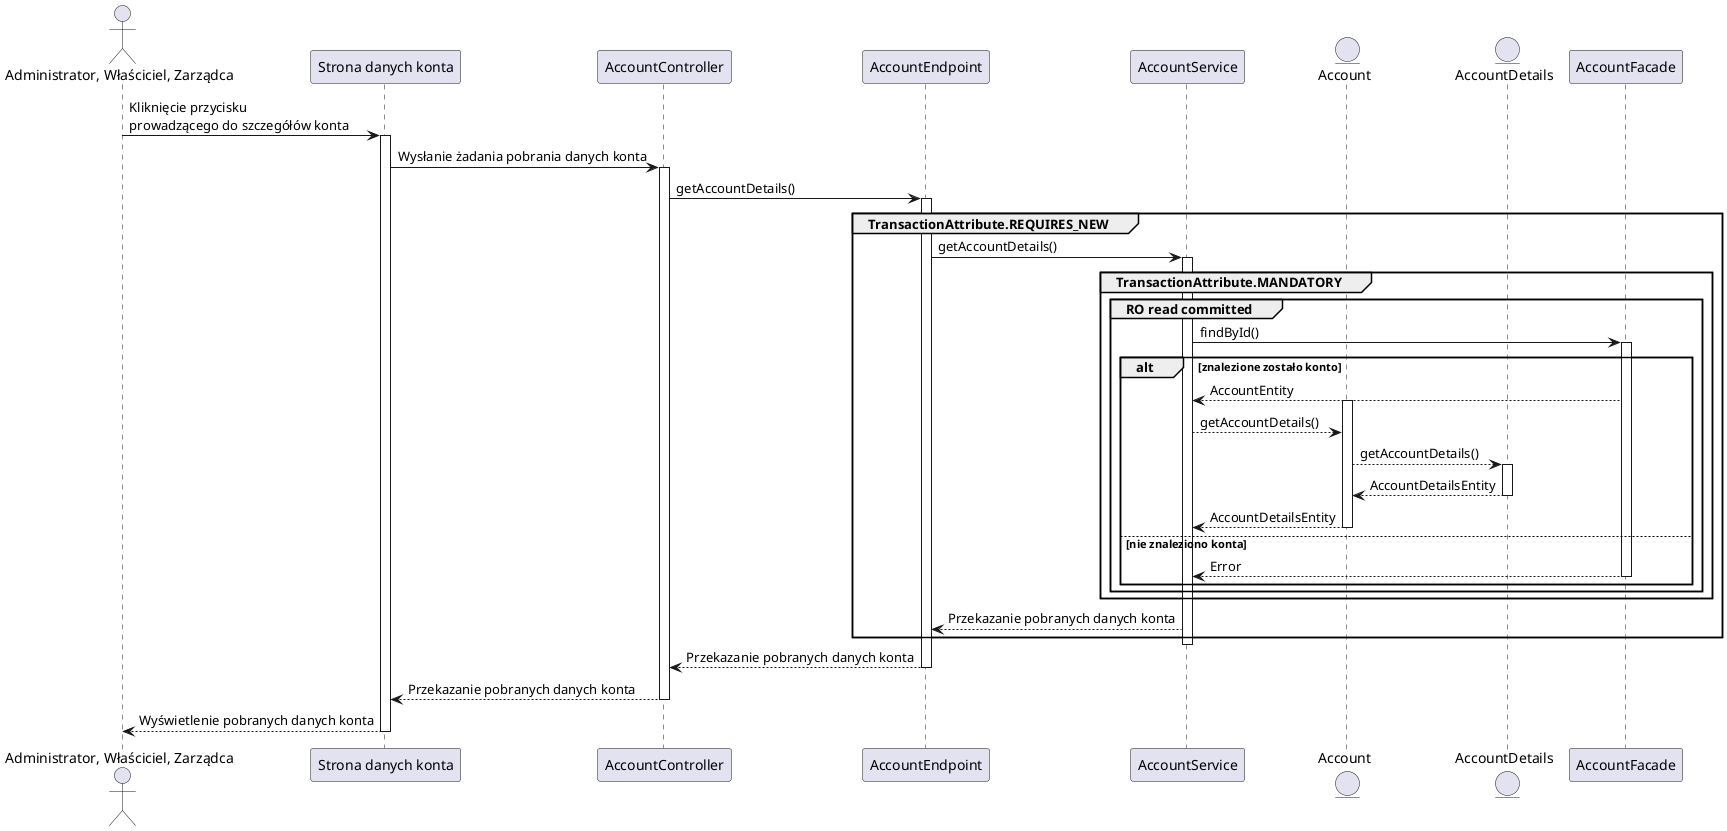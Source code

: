 @startuml
actor "Administrator, Właściciel, Zarządca"
"Administrator, Właściciel, Zarządca" -> "Strona danych konta" : Kliknięcie przycisku\nprowadzącego do szczegółów konta
activate "Strona danych konta"
"Strona danych konta" -> AccountController : Wysłanie żadania pobrania danych konta
activate AccountController
AccountController -> AccountEndpoint : getAccountDetails()
activate AccountEndpoint
group TransactionAttribute.REQUIRES_NEW
    AccountEndpoint -> AccountService : getAccountDetails()
    activate AccountService
    entity Account
    entity AccountDetails
    group TransactionAttribute.MANDATORY
        group RO read committed
            AccountService -> AccountFacade : findById()
            activate AccountFacade
            alt znalezione zostało konto
                AccountFacade --> AccountService : AccountEntity
                activate Account
                AccountService --> Account : getAccountDetails()
                Account --> AccountDetails : getAccountDetails()
                activate AccountDetails
                AccountDetails --> Account : AccountDetailsEntity
                deactivate AccountDetails
                Account --> AccountService : AccountDetailsEntity
                deactivate Account
            else nie znaleziono konta
                AccountFacade --> AccountService : Error
                deactivate AccountFacade
            end
        end
    end
    AccountService --> AccountEndpoint : Przekazanie pobranych danych konta
end
deactivate AccountService
AccountEndpoint --> AccountController : Przekazanie pobranych danych konta
deactivate AccountEndpoint
AccountController --> "Strona danych konta" : Przekazanie pobranych danych konta
deactivate AccountController
"Strona danych konta" --> "Administrator, Właściciel, Zarządca" : Wyświetlenie pobranych danych konta
deactivate "Strona danych konta"
@enduml